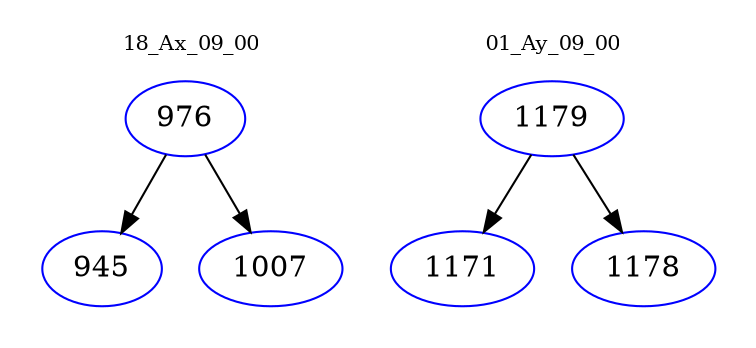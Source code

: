 digraph{
subgraph cluster_0 {
color = white
label = "18_Ax_09_00";
fontsize=10;
T0_976 [label="976", color="blue"]
T0_976 -> T0_945 [color="black"]
T0_945 [label="945", color="blue"]
T0_976 -> T0_1007 [color="black"]
T0_1007 [label="1007", color="blue"]
}
subgraph cluster_1 {
color = white
label = "01_Ay_09_00";
fontsize=10;
T1_1179 [label="1179", color="blue"]
T1_1179 -> T1_1171 [color="black"]
T1_1171 [label="1171", color="blue"]
T1_1179 -> T1_1178 [color="black"]
T1_1178 [label="1178", color="blue"]
}
}
